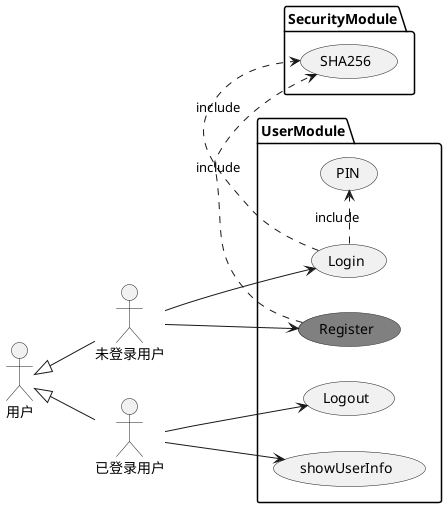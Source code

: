 @startuml "登录用例图"
left to right direction
actor 用户
actor 未登录用户
actor 已登录用户

用户 <|-- 未登录用户
用户 <|-- 已登录用户

package SecurityModule{
    usecase SHA256
}

package UserModule{
    usecase Login
    usecase Logout
    usecase Register #grey
    usecase showUserInfo

    Login .> (PIN) : include
    Login .> SHA256 : include
    Register .> SHA256 : include
}

未登录用户 --> Login
未登录用户 --> Register
已登录用户 --> Logout
已登录用户 --> showUserInfo

@enduml
